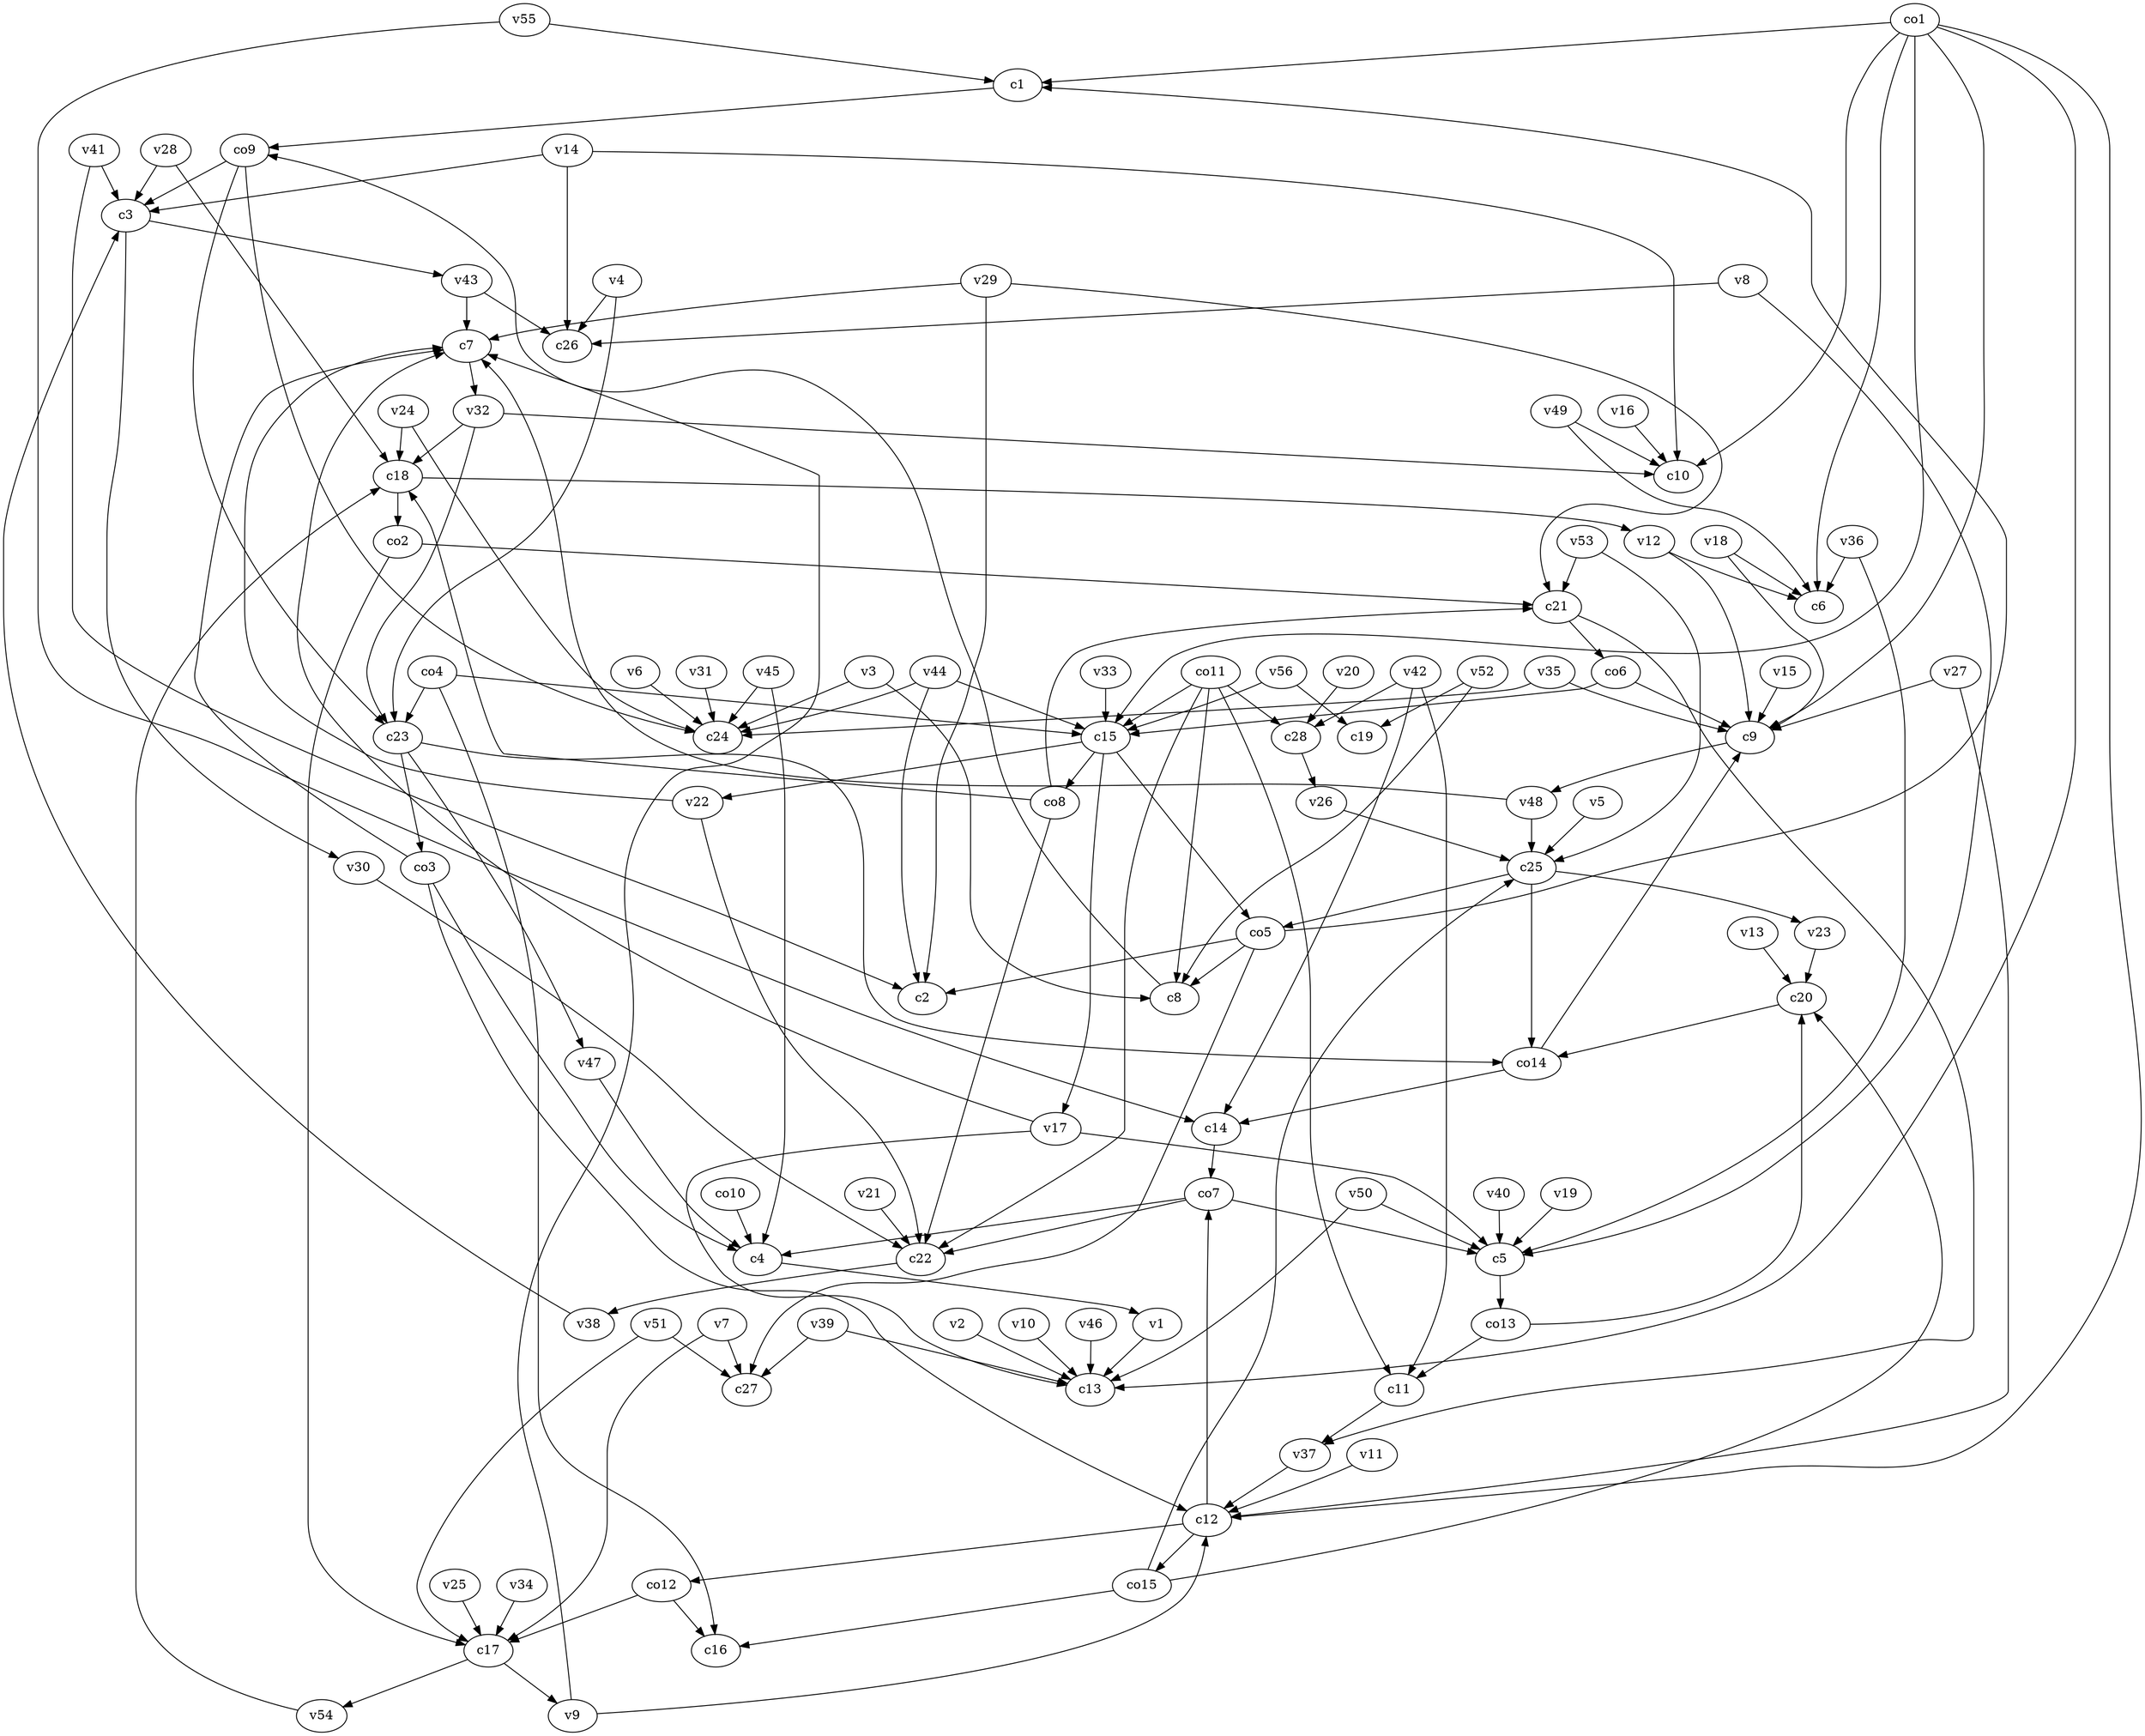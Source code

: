 strict digraph  {
c1;
c2;
c3;
c4;
c5;
c6;
c7;
c8;
c9;
c10;
c11;
c12;
c13;
c14;
c15;
c16;
c17;
c18;
c19;
c20;
c21;
c22;
c23;
c24;
c25;
c26;
c27;
c28;
v1;
v2;
v3;
v4;
v5;
v6;
v7;
v8;
v9;
v10;
v11;
v12;
v13;
v14;
v15;
v16;
v17;
v18;
v19;
v20;
v21;
v22;
v23;
v24;
v25;
v26;
v27;
v28;
v29;
v30;
v31;
v32;
v33;
v34;
v35;
v36;
v37;
v38;
v39;
v40;
v41;
v42;
v43;
v44;
v45;
v46;
v47;
v48;
v49;
v50;
v51;
v52;
v53;
v54;
v55;
v56;
co1;
co2;
co3;
co4;
co5;
co6;
co7;
co8;
co9;
co10;
co11;
co12;
co13;
co14;
co15;
c1 -> co9  [weight=1];
c3 -> v43  [weight=1];
c3 -> v30  [weight=1];
c4 -> v1  [weight=1];
c5 -> co13  [weight=1];
c7 -> v32  [weight=1];
c8 -> co9  [weight=1];
c9 -> v48  [weight=1];
c11 -> v37  [weight=1];
c12 -> co15  [weight=1];
c12 -> co12  [weight=1];
c12 -> co7  [weight=1];
c14 -> co7  [weight=1];
c15 -> v17  [weight=1];
c15 -> co8  [weight=1];
c15 -> co5  [weight=1];
c15 -> v22  [weight=1];
c17 -> v54  [weight=1];
c17 -> v9  [weight=1];
c18 -> co2  [weight=1];
c18 -> v12  [weight=1];
c20 -> co14  [weight=1];
c21 -> v37  [weight=1];
c21 -> co6  [weight=1];
c22 -> v38  [weight=1];
c23 -> co14  [weight=1];
c23 -> v47  [weight=1];
c23 -> co3  [weight=1];
c25 -> v23  [weight=1];
c25 -> co5  [weight=1];
c25 -> co14  [weight=1];
c28 -> v26  [weight=1];
v1 -> c13  [weight=1];
v2 -> c13  [weight=1];
v3 -> c24  [weight=1];
v3 -> c8  [weight=1];
v4 -> c26  [weight=1];
v4 -> c23  [weight=1];
v5 -> c25  [weight=1];
v6 -> c24  [weight=1];
v7 -> c27  [weight=1];
v7 -> c17  [weight=1];
v8 -> c26  [weight=1];
v8 -> c5  [weight=1];
v9 -> c12  [weight=1];
v9 -> c7  [weight=1];
v10 -> c13  [weight=1];
v11 -> c12  [weight=1];
v12 -> c9  [weight=1];
v12 -> c6  [weight=1];
v13 -> c20  [weight=1];
v14 -> c10  [weight=1];
v14 -> c26  [weight=1];
v14 -> c3  [weight=1];
v15 -> c9  [weight=1];
v16 -> c10  [weight=1];
v17 -> c5  [weight=1];
v17 -> c7  [weight=1];
v17 -> c13  [weight=1];
v18 -> c6  [weight=1];
v18 -> c9  [weight=1];
v19 -> c5  [weight=1];
v20 -> c28  [weight=1];
v21 -> c22  [weight=1];
v22 -> c7  [weight=1];
v22 -> c22  [weight=1];
v23 -> c20  [weight=1];
v24 -> c24  [weight=1];
v24 -> c18  [weight=1];
v25 -> c17  [weight=1];
v26 -> c25  [weight=1];
v27 -> c12  [weight=1];
v27 -> c9  [weight=1];
v28 -> c18  [weight=1];
v28 -> c3  [weight=1];
v29 -> c21  [weight=1];
v29 -> c2  [weight=1];
v29 -> c7  [weight=1];
v30 -> c22  [weight=1];
v31 -> c24  [weight=1];
v32 -> c23  [weight=1];
v32 -> c18  [weight=1];
v32 -> c10  [weight=1];
v33 -> c15  [weight=1];
v34 -> c17  [weight=1];
v35 -> c24  [weight=1];
v35 -> c9  [weight=1];
v36 -> c6  [weight=1];
v36 -> c5  [weight=1];
v37 -> c12  [weight=1];
v38 -> c3  [weight=1];
v39 -> c13  [weight=1];
v39 -> c27  [weight=1];
v40 -> c5  [weight=1];
v41 -> c3  [weight=1];
v41 -> c2  [weight=1];
v42 -> c14  [weight=1];
v42 -> c28  [weight=1];
v42 -> c11  [weight=1];
v43 -> c7  [weight=1];
v43 -> c26  [weight=1];
v44 -> c24  [weight=1];
v44 -> c2  [weight=1];
v44 -> c15  [weight=1];
v45 -> c4  [weight=1];
v45 -> c24  [weight=1];
v46 -> c13  [weight=1];
v47 -> c4  [weight=1];
v48 -> c25  [weight=1];
v48 -> c7  [weight=1];
v49 -> c6  [weight=1];
v49 -> c10  [weight=1];
v50 -> c13  [weight=1];
v50 -> c5  [weight=1];
v51 -> c27  [weight=1];
v51 -> c17  [weight=1];
v52 -> c19  [weight=1];
v52 -> c8  [weight=1];
v53 -> c25  [weight=1];
v53 -> c21  [weight=1];
v54 -> c18  [weight=1];
v55 -> c1  [weight=1];
v55 -> c14  [weight=1];
v56 -> c15  [weight=1];
v56 -> c19  [weight=1];
co1 -> c6  [weight=1];
co1 -> c1  [weight=1];
co1 -> c12  [weight=1];
co1 -> c10  [weight=1];
co1 -> c13  [weight=1];
co1 -> c9  [weight=1];
co1 -> c15  [weight=1];
co2 -> c21  [weight=1];
co2 -> c17  [weight=1];
co3 -> c7  [weight=1];
co3 -> c4  [weight=1];
co3 -> c12  [weight=1];
co4 -> c23  [weight=1];
co4 -> c16  [weight=1];
co4 -> c15  [weight=1];
co5 -> c1  [weight=1];
co5 -> c27  [weight=1];
co5 -> c2  [weight=1];
co5 -> c8  [weight=1];
co6 -> c15  [weight=1];
co6 -> c9  [weight=1];
co7 -> c4  [weight=1];
co7 -> c5  [weight=1];
co7 -> c22  [weight=1];
co8 -> c21  [weight=1];
co8 -> c22  [weight=1];
co8 -> c18  [weight=1];
co9 -> c24  [weight=1];
co9 -> c23  [weight=1];
co9 -> c3  [weight=1];
co10 -> c4  [weight=1];
co11 -> c22  [weight=1];
co11 -> c8  [weight=1];
co11 -> c15  [weight=1];
co11 -> c28  [weight=1];
co11 -> c11  [weight=1];
co12 -> c16  [weight=1];
co12 -> c17  [weight=1];
co13 -> c11  [weight=1];
co13 -> c20  [weight=1];
co14 -> c14  [weight=1];
co14 -> c9  [weight=1];
co15 -> c25  [weight=1];
co15 -> c20  [weight=1];
co15 -> c16  [weight=1];
}
